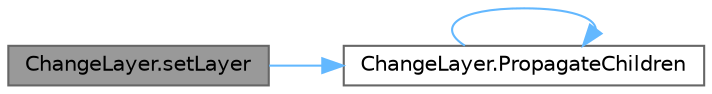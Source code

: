 digraph "ChangeLayer.setLayer"
{
 // LATEX_PDF_SIZE
  bgcolor="transparent";
  edge [fontname=Helvetica,fontsize=10,labelfontname=Helvetica,labelfontsize=10];
  node [fontname=Helvetica,fontsize=10,shape=box,height=0.2,width=0.4];
  rankdir="LR";
  Node1 [id="Node000001",label="ChangeLayer.setLayer",height=0.2,width=0.4,color="gray40", fillcolor="grey60", style="filled", fontcolor="black",tooltip="This method moves an object to a specific layer."];
  Node1 -> Node2 [id="edge1_Node000001_Node000002",color="steelblue1",style="solid",tooltip=" "];
  Node2 [id="Node000002",label="ChangeLayer.PropagateChildren",height=0.2,width=0.4,color="grey40", fillcolor="white", style="filled",URL="$class_change_layer.html#a0936bc5eaba6c18c92b8b3bb27fb8667",tooltip="This method moves all children of an object to a specific layer by calling itself recursively."];
  Node2 -> Node2 [id="edge2_Node000002_Node000002",color="steelblue1",style="solid",tooltip=" "];
}

